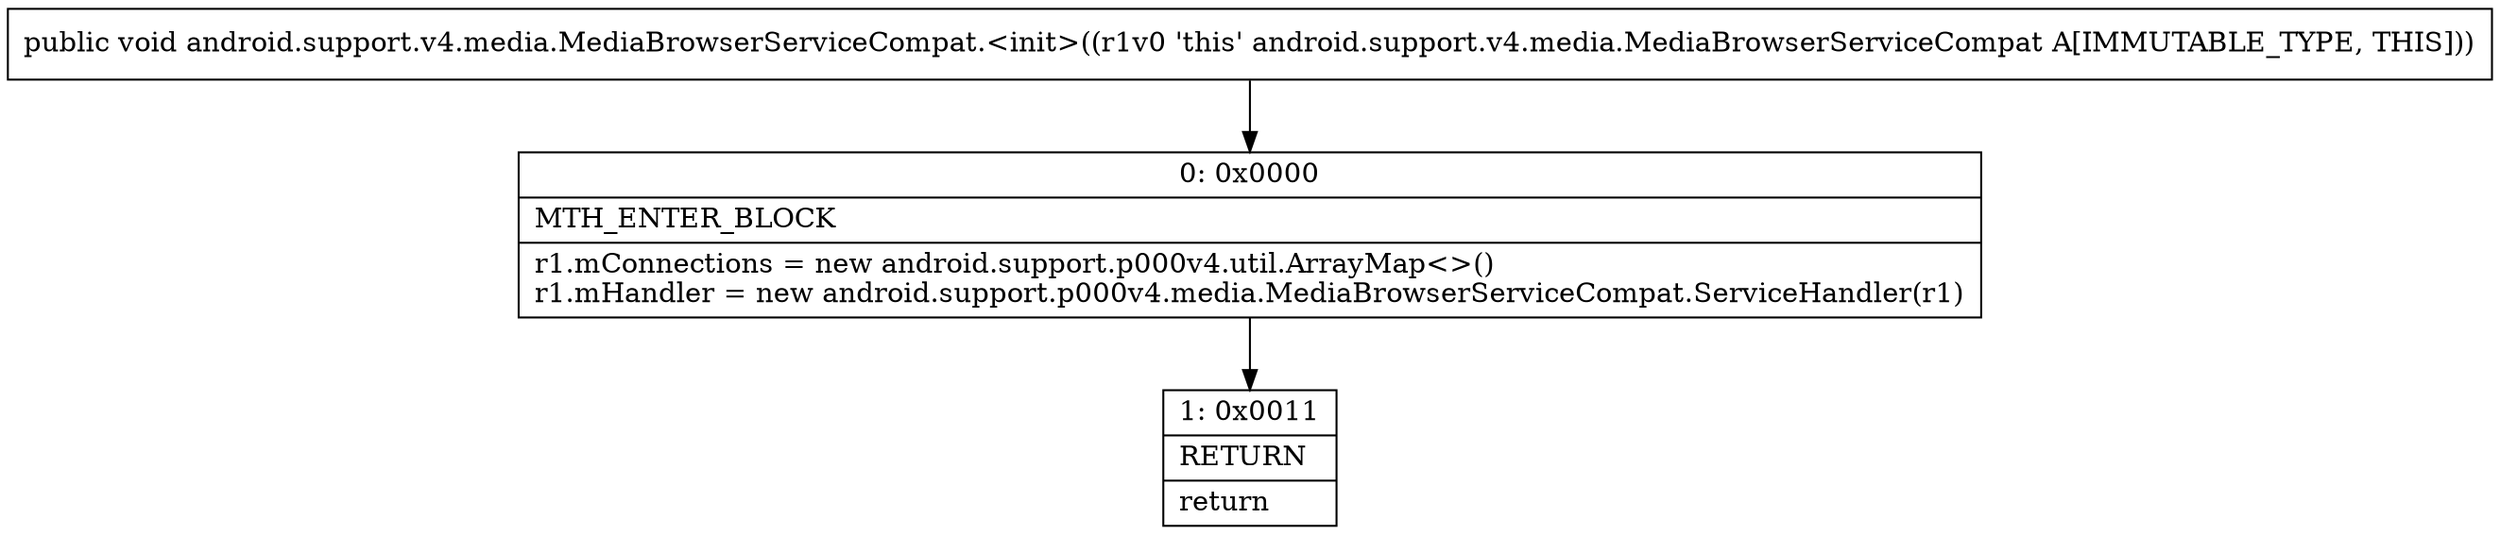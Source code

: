 digraph "CFG forandroid.support.v4.media.MediaBrowserServiceCompat.\<init\>()V" {
Node_0 [shape=record,label="{0\:\ 0x0000|MTH_ENTER_BLOCK\l|r1.mConnections = new android.support.p000v4.util.ArrayMap\<\>()\lr1.mHandler = new android.support.p000v4.media.MediaBrowserServiceCompat.ServiceHandler(r1)\l}"];
Node_1 [shape=record,label="{1\:\ 0x0011|RETURN\l|return\l}"];
MethodNode[shape=record,label="{public void android.support.v4.media.MediaBrowserServiceCompat.\<init\>((r1v0 'this' android.support.v4.media.MediaBrowserServiceCompat A[IMMUTABLE_TYPE, THIS])) }"];
MethodNode -> Node_0;
Node_0 -> Node_1;
}

